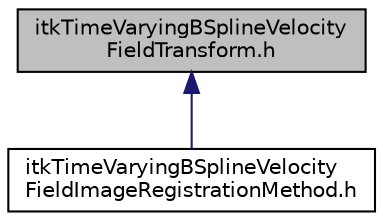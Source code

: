 digraph "itkTimeVaryingBSplineVelocityFieldTransform.h"
{
 // LATEX_PDF_SIZE
  edge [fontname="Helvetica",fontsize="10",labelfontname="Helvetica",labelfontsize="10"];
  node [fontname="Helvetica",fontsize="10",shape=record];
  Node1 [label="itkTimeVaryingBSplineVelocity\lFieldTransform.h",height=0.2,width=0.4,color="black", fillcolor="grey75", style="filled", fontcolor="black",tooltip=" "];
  Node1 -> Node2 [dir="back",color="midnightblue",fontsize="10",style="solid",fontname="Helvetica"];
  Node2 [label="itkTimeVaryingBSplineVelocity\lFieldImageRegistrationMethod.h",height=0.2,width=0.4,color="black", fillcolor="white", style="filled",URL="$itkTimeVaryingBSplineVelocityFieldImageRegistrationMethod_8h.html",tooltip=" "];
}
